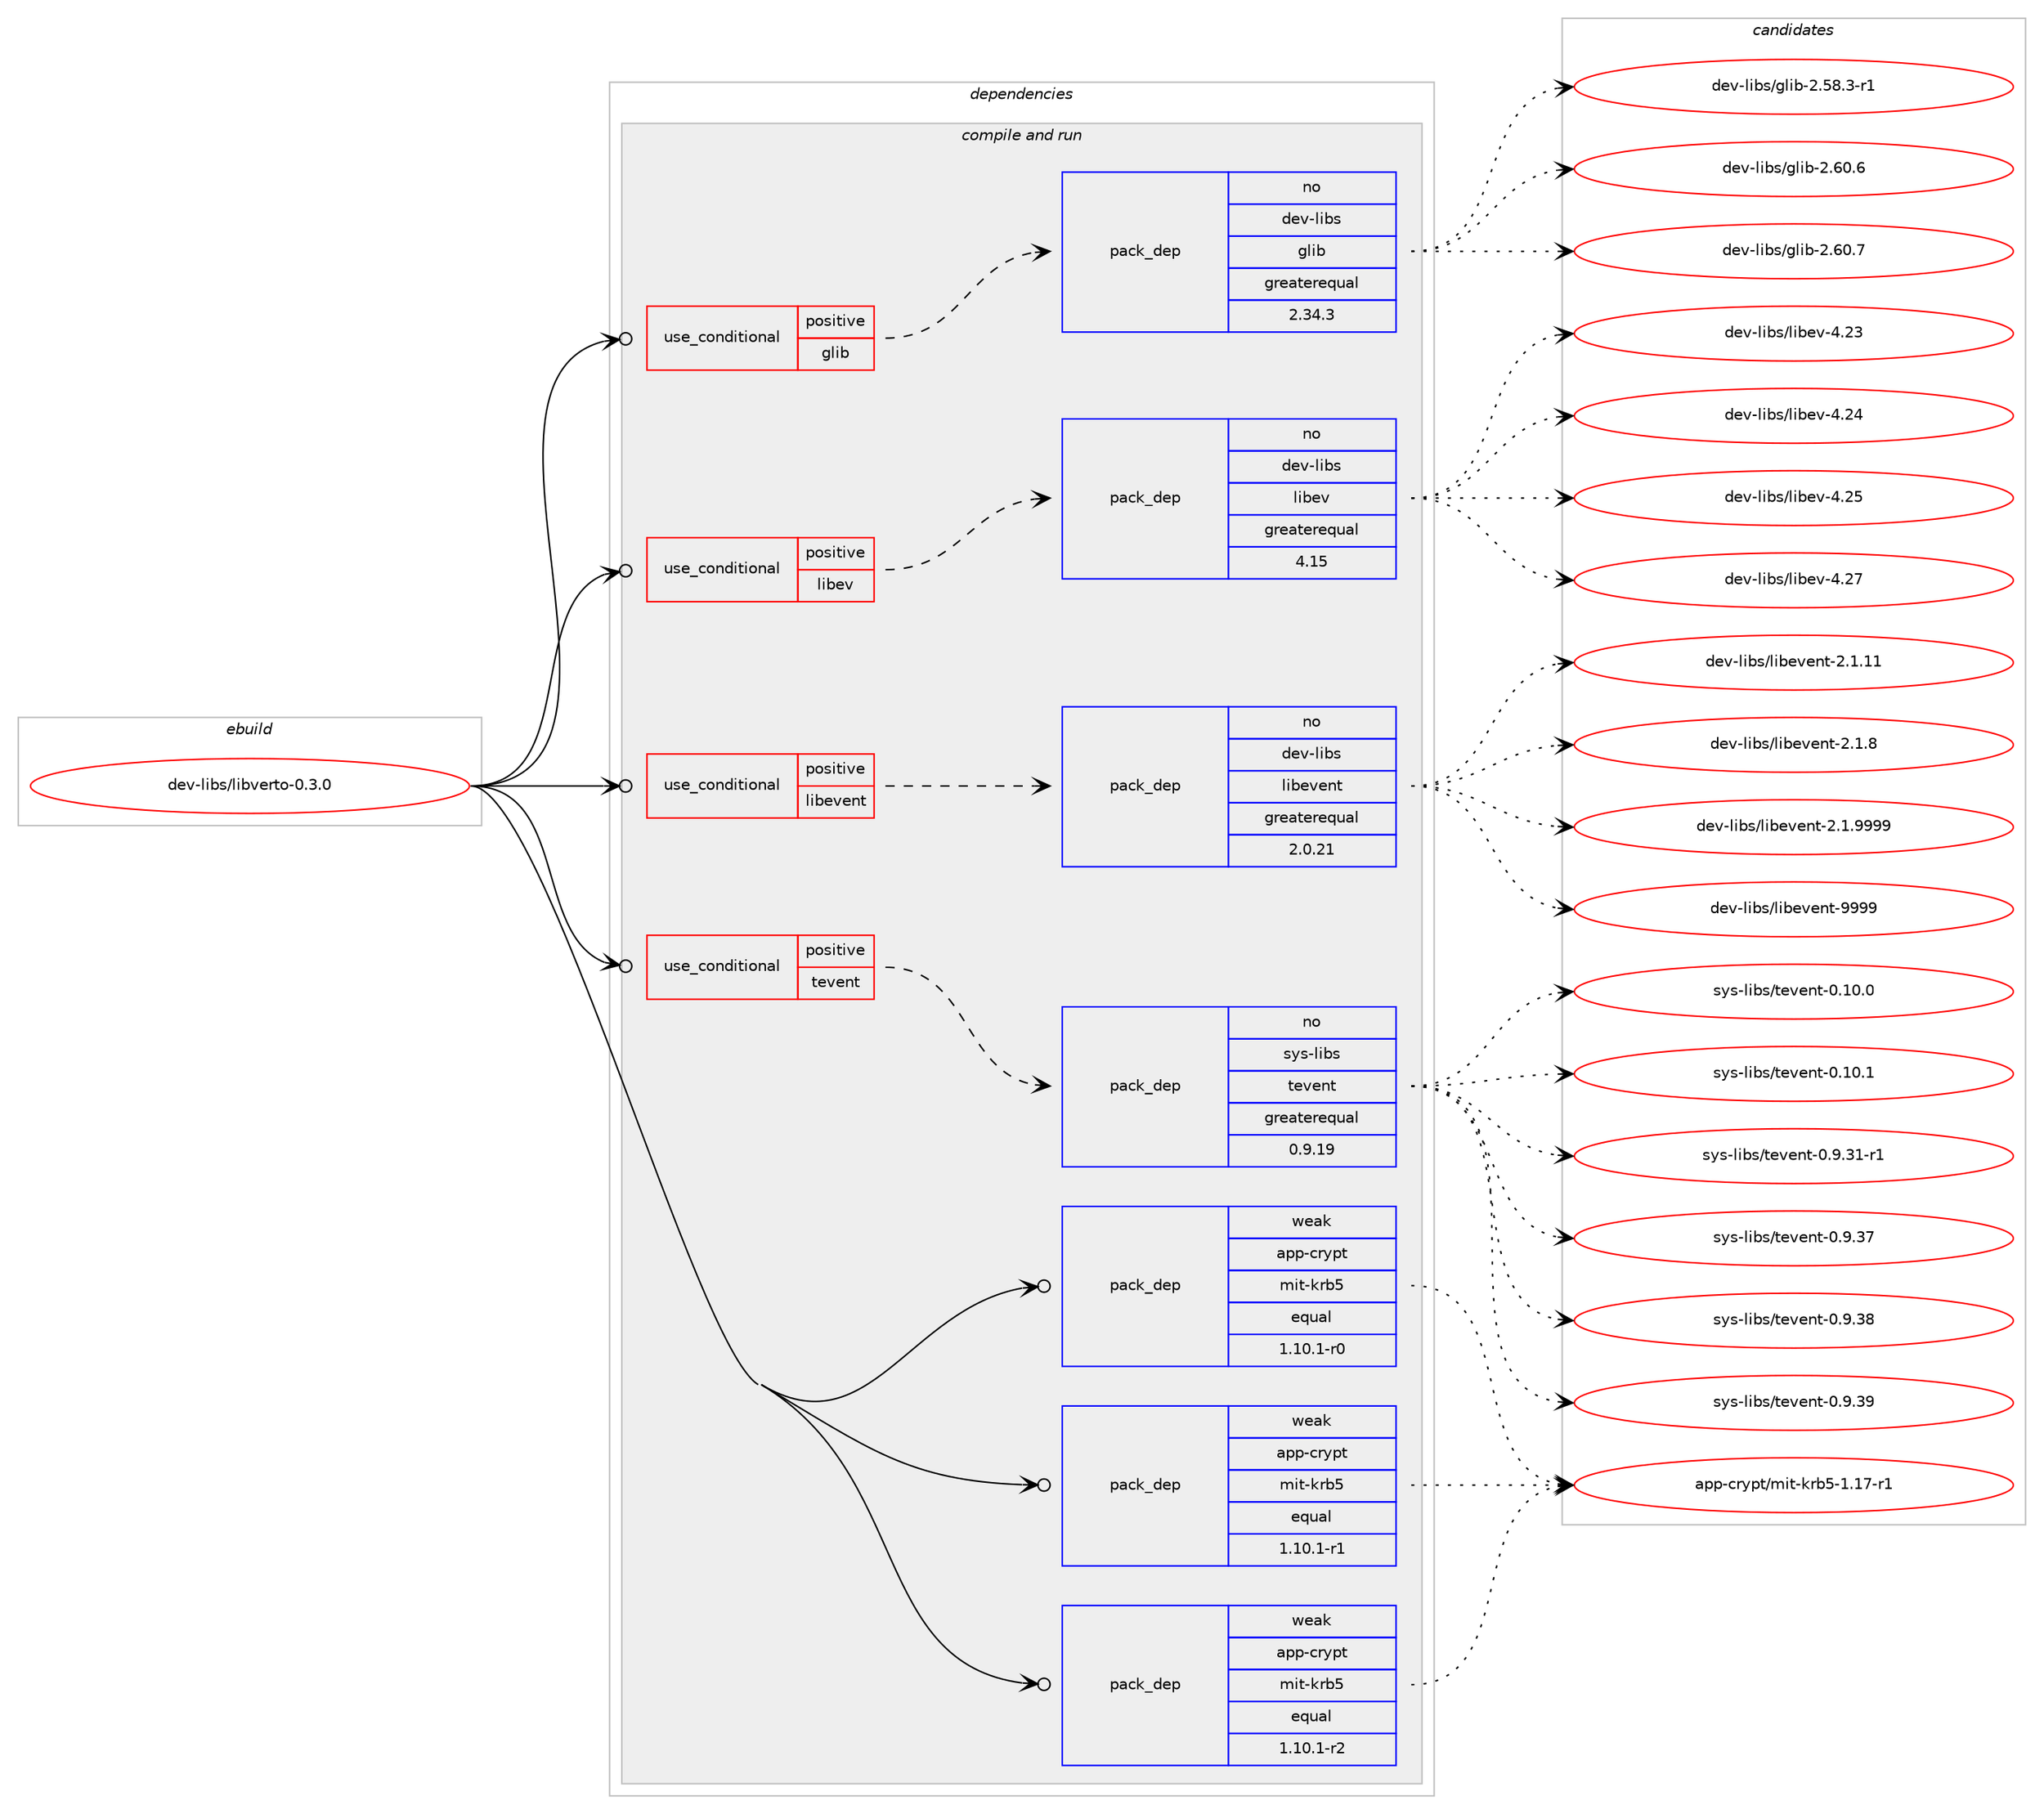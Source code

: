 digraph prolog {

# *************
# Graph options
# *************

newrank=true;
concentrate=true;
compound=true;
graph [rankdir=LR,fontname=Helvetica,fontsize=10,ranksep=1.5];#, ranksep=2.5, nodesep=0.2];
edge  [arrowhead=vee];
node  [fontname=Helvetica,fontsize=10];

# **********
# The ebuild
# **********

subgraph cluster_leftcol {
color=gray;
rank=same;
label=<<i>ebuild</i>>;
id [label="dev-libs/libverto-0.3.0", color=red, width=4, href="../dev-libs/libverto-0.3.0.svg"];
}

# ****************
# The dependencies
# ****************

subgraph cluster_midcol {
color=gray;
label=<<i>dependencies</i>>;
subgraph cluster_compile {
fillcolor="#eeeeee";
style=filled;
label=<<i>compile</i>>;
}
subgraph cluster_compileandrun {
fillcolor="#eeeeee";
style=filled;
label=<<i>compile and run</i>>;
subgraph cond132130 {
dependency567378 [label=<<TABLE BORDER="0" CELLBORDER="1" CELLSPACING="0" CELLPADDING="4"><TR><TD ROWSPAN="3" CELLPADDING="10">use_conditional</TD></TR><TR><TD>positive</TD></TR><TR><TD>glib</TD></TR></TABLE>>, shape=none, color=red];
subgraph pack423712 {
dependency567379 [label=<<TABLE BORDER="0" CELLBORDER="1" CELLSPACING="0" CELLPADDING="4" WIDTH="220"><TR><TD ROWSPAN="6" CELLPADDING="30">pack_dep</TD></TR><TR><TD WIDTH="110">no</TD></TR><TR><TD>dev-libs</TD></TR><TR><TD>glib</TD></TR><TR><TD>greaterequal</TD></TR><TR><TD>2.34.3</TD></TR></TABLE>>, shape=none, color=blue];
}
dependency567378:e -> dependency567379:w [weight=20,style="dashed",arrowhead="vee"];
}
id:e -> dependency567378:w [weight=20,style="solid",arrowhead="odotvee"];
subgraph cond132131 {
dependency567380 [label=<<TABLE BORDER="0" CELLBORDER="1" CELLSPACING="0" CELLPADDING="4"><TR><TD ROWSPAN="3" CELLPADDING="10">use_conditional</TD></TR><TR><TD>positive</TD></TR><TR><TD>libev</TD></TR></TABLE>>, shape=none, color=red];
subgraph pack423713 {
dependency567381 [label=<<TABLE BORDER="0" CELLBORDER="1" CELLSPACING="0" CELLPADDING="4" WIDTH="220"><TR><TD ROWSPAN="6" CELLPADDING="30">pack_dep</TD></TR><TR><TD WIDTH="110">no</TD></TR><TR><TD>dev-libs</TD></TR><TR><TD>libev</TD></TR><TR><TD>greaterequal</TD></TR><TR><TD>4.15</TD></TR></TABLE>>, shape=none, color=blue];
}
dependency567380:e -> dependency567381:w [weight=20,style="dashed",arrowhead="vee"];
}
id:e -> dependency567380:w [weight=20,style="solid",arrowhead="odotvee"];
subgraph cond132132 {
dependency567382 [label=<<TABLE BORDER="0" CELLBORDER="1" CELLSPACING="0" CELLPADDING="4"><TR><TD ROWSPAN="3" CELLPADDING="10">use_conditional</TD></TR><TR><TD>positive</TD></TR><TR><TD>libevent</TD></TR></TABLE>>, shape=none, color=red];
subgraph pack423714 {
dependency567383 [label=<<TABLE BORDER="0" CELLBORDER="1" CELLSPACING="0" CELLPADDING="4" WIDTH="220"><TR><TD ROWSPAN="6" CELLPADDING="30">pack_dep</TD></TR><TR><TD WIDTH="110">no</TD></TR><TR><TD>dev-libs</TD></TR><TR><TD>libevent</TD></TR><TR><TD>greaterequal</TD></TR><TR><TD>2.0.21</TD></TR></TABLE>>, shape=none, color=blue];
}
dependency567382:e -> dependency567383:w [weight=20,style="dashed",arrowhead="vee"];
}
id:e -> dependency567382:w [weight=20,style="solid",arrowhead="odotvee"];
subgraph cond132133 {
dependency567384 [label=<<TABLE BORDER="0" CELLBORDER="1" CELLSPACING="0" CELLPADDING="4"><TR><TD ROWSPAN="3" CELLPADDING="10">use_conditional</TD></TR><TR><TD>positive</TD></TR><TR><TD>tevent</TD></TR></TABLE>>, shape=none, color=red];
subgraph pack423715 {
dependency567385 [label=<<TABLE BORDER="0" CELLBORDER="1" CELLSPACING="0" CELLPADDING="4" WIDTH="220"><TR><TD ROWSPAN="6" CELLPADDING="30">pack_dep</TD></TR><TR><TD WIDTH="110">no</TD></TR><TR><TD>sys-libs</TD></TR><TR><TD>tevent</TD></TR><TR><TD>greaterequal</TD></TR><TR><TD>0.9.19</TD></TR></TABLE>>, shape=none, color=blue];
}
dependency567384:e -> dependency567385:w [weight=20,style="dashed",arrowhead="vee"];
}
id:e -> dependency567384:w [weight=20,style="solid",arrowhead="odotvee"];
subgraph pack423716 {
dependency567386 [label=<<TABLE BORDER="0" CELLBORDER="1" CELLSPACING="0" CELLPADDING="4" WIDTH="220"><TR><TD ROWSPAN="6" CELLPADDING="30">pack_dep</TD></TR><TR><TD WIDTH="110">weak</TD></TR><TR><TD>app-crypt</TD></TR><TR><TD>mit-krb5</TD></TR><TR><TD>equal</TD></TR><TR><TD>1.10.1-r0</TD></TR></TABLE>>, shape=none, color=blue];
}
id:e -> dependency567386:w [weight=20,style="solid",arrowhead="odotvee"];
subgraph pack423717 {
dependency567387 [label=<<TABLE BORDER="0" CELLBORDER="1" CELLSPACING="0" CELLPADDING="4" WIDTH="220"><TR><TD ROWSPAN="6" CELLPADDING="30">pack_dep</TD></TR><TR><TD WIDTH="110">weak</TD></TR><TR><TD>app-crypt</TD></TR><TR><TD>mit-krb5</TD></TR><TR><TD>equal</TD></TR><TR><TD>1.10.1-r1</TD></TR></TABLE>>, shape=none, color=blue];
}
id:e -> dependency567387:w [weight=20,style="solid",arrowhead="odotvee"];
subgraph pack423718 {
dependency567388 [label=<<TABLE BORDER="0" CELLBORDER="1" CELLSPACING="0" CELLPADDING="4" WIDTH="220"><TR><TD ROWSPAN="6" CELLPADDING="30">pack_dep</TD></TR><TR><TD WIDTH="110">weak</TD></TR><TR><TD>app-crypt</TD></TR><TR><TD>mit-krb5</TD></TR><TR><TD>equal</TD></TR><TR><TD>1.10.1-r2</TD></TR></TABLE>>, shape=none, color=blue];
}
id:e -> dependency567388:w [weight=20,style="solid",arrowhead="odotvee"];
}
subgraph cluster_run {
fillcolor="#eeeeee";
style=filled;
label=<<i>run</i>>;
}
}

# **************
# The candidates
# **************

subgraph cluster_choices {
rank=same;
color=gray;
label=<<i>candidates</i>>;

subgraph choice423712 {
color=black;
nodesep=1;
choice10010111845108105981154710310810598455046535646514511449 [label="dev-libs/glib-2.58.3-r1", color=red, width=4,href="../dev-libs/glib-2.58.3-r1.svg"];
choice1001011184510810598115471031081059845504654484654 [label="dev-libs/glib-2.60.6", color=red, width=4,href="../dev-libs/glib-2.60.6.svg"];
choice1001011184510810598115471031081059845504654484655 [label="dev-libs/glib-2.60.7", color=red, width=4,href="../dev-libs/glib-2.60.7.svg"];
dependency567379:e -> choice10010111845108105981154710310810598455046535646514511449:w [style=dotted,weight="100"];
dependency567379:e -> choice1001011184510810598115471031081059845504654484654:w [style=dotted,weight="100"];
dependency567379:e -> choice1001011184510810598115471031081059845504654484655:w [style=dotted,weight="100"];
}
subgraph choice423713 {
color=black;
nodesep=1;
choice100101118451081059811547108105981011184552465051 [label="dev-libs/libev-4.23", color=red, width=4,href="../dev-libs/libev-4.23.svg"];
choice100101118451081059811547108105981011184552465052 [label="dev-libs/libev-4.24", color=red, width=4,href="../dev-libs/libev-4.24.svg"];
choice100101118451081059811547108105981011184552465053 [label="dev-libs/libev-4.25", color=red, width=4,href="../dev-libs/libev-4.25.svg"];
choice100101118451081059811547108105981011184552465055 [label="dev-libs/libev-4.27", color=red, width=4,href="../dev-libs/libev-4.27.svg"];
dependency567381:e -> choice100101118451081059811547108105981011184552465051:w [style=dotted,weight="100"];
dependency567381:e -> choice100101118451081059811547108105981011184552465052:w [style=dotted,weight="100"];
dependency567381:e -> choice100101118451081059811547108105981011184552465053:w [style=dotted,weight="100"];
dependency567381:e -> choice100101118451081059811547108105981011184552465055:w [style=dotted,weight="100"];
}
subgraph choice423714 {
color=black;
nodesep=1;
choice1001011184510810598115471081059810111810111011645504649464949 [label="dev-libs/libevent-2.1.11", color=red, width=4,href="../dev-libs/libevent-2.1.11.svg"];
choice10010111845108105981154710810598101118101110116455046494656 [label="dev-libs/libevent-2.1.8", color=red, width=4,href="../dev-libs/libevent-2.1.8.svg"];
choice10010111845108105981154710810598101118101110116455046494657575757 [label="dev-libs/libevent-2.1.9999", color=red, width=4,href="../dev-libs/libevent-2.1.9999.svg"];
choice100101118451081059811547108105981011181011101164557575757 [label="dev-libs/libevent-9999", color=red, width=4,href="../dev-libs/libevent-9999.svg"];
dependency567383:e -> choice1001011184510810598115471081059810111810111011645504649464949:w [style=dotted,weight="100"];
dependency567383:e -> choice10010111845108105981154710810598101118101110116455046494656:w [style=dotted,weight="100"];
dependency567383:e -> choice10010111845108105981154710810598101118101110116455046494657575757:w [style=dotted,weight="100"];
dependency567383:e -> choice100101118451081059811547108105981011181011101164557575757:w [style=dotted,weight="100"];
}
subgraph choice423715 {
color=black;
nodesep=1;
choice11512111545108105981154711610111810111011645484649484648 [label="sys-libs/tevent-0.10.0", color=red, width=4,href="../sys-libs/tevent-0.10.0.svg"];
choice11512111545108105981154711610111810111011645484649484649 [label="sys-libs/tevent-0.10.1", color=red, width=4,href="../sys-libs/tevent-0.10.1.svg"];
choice115121115451081059811547116101118101110116454846574651494511449 [label="sys-libs/tevent-0.9.31-r1", color=red, width=4,href="../sys-libs/tevent-0.9.31-r1.svg"];
choice11512111545108105981154711610111810111011645484657465155 [label="sys-libs/tevent-0.9.37", color=red, width=4,href="../sys-libs/tevent-0.9.37.svg"];
choice11512111545108105981154711610111810111011645484657465156 [label="sys-libs/tevent-0.9.38", color=red, width=4,href="../sys-libs/tevent-0.9.38.svg"];
choice11512111545108105981154711610111810111011645484657465157 [label="sys-libs/tevent-0.9.39", color=red, width=4,href="../sys-libs/tevent-0.9.39.svg"];
dependency567385:e -> choice11512111545108105981154711610111810111011645484649484648:w [style=dotted,weight="100"];
dependency567385:e -> choice11512111545108105981154711610111810111011645484649484649:w [style=dotted,weight="100"];
dependency567385:e -> choice115121115451081059811547116101118101110116454846574651494511449:w [style=dotted,weight="100"];
dependency567385:e -> choice11512111545108105981154711610111810111011645484657465155:w [style=dotted,weight="100"];
dependency567385:e -> choice11512111545108105981154711610111810111011645484657465156:w [style=dotted,weight="100"];
dependency567385:e -> choice11512111545108105981154711610111810111011645484657465157:w [style=dotted,weight="100"];
}
subgraph choice423716 {
color=black;
nodesep=1;
choice9711211245991141211121164710910511645107114985345494649554511449 [label="app-crypt/mit-krb5-1.17-r1", color=red, width=4,href="../app-crypt/mit-krb5-1.17-r1.svg"];
dependency567386:e -> choice9711211245991141211121164710910511645107114985345494649554511449:w [style=dotted,weight="100"];
}
subgraph choice423717 {
color=black;
nodesep=1;
choice9711211245991141211121164710910511645107114985345494649554511449 [label="app-crypt/mit-krb5-1.17-r1", color=red, width=4,href="../app-crypt/mit-krb5-1.17-r1.svg"];
dependency567387:e -> choice9711211245991141211121164710910511645107114985345494649554511449:w [style=dotted,weight="100"];
}
subgraph choice423718 {
color=black;
nodesep=1;
choice9711211245991141211121164710910511645107114985345494649554511449 [label="app-crypt/mit-krb5-1.17-r1", color=red, width=4,href="../app-crypt/mit-krb5-1.17-r1.svg"];
dependency567388:e -> choice9711211245991141211121164710910511645107114985345494649554511449:w [style=dotted,weight="100"];
}
}

}
